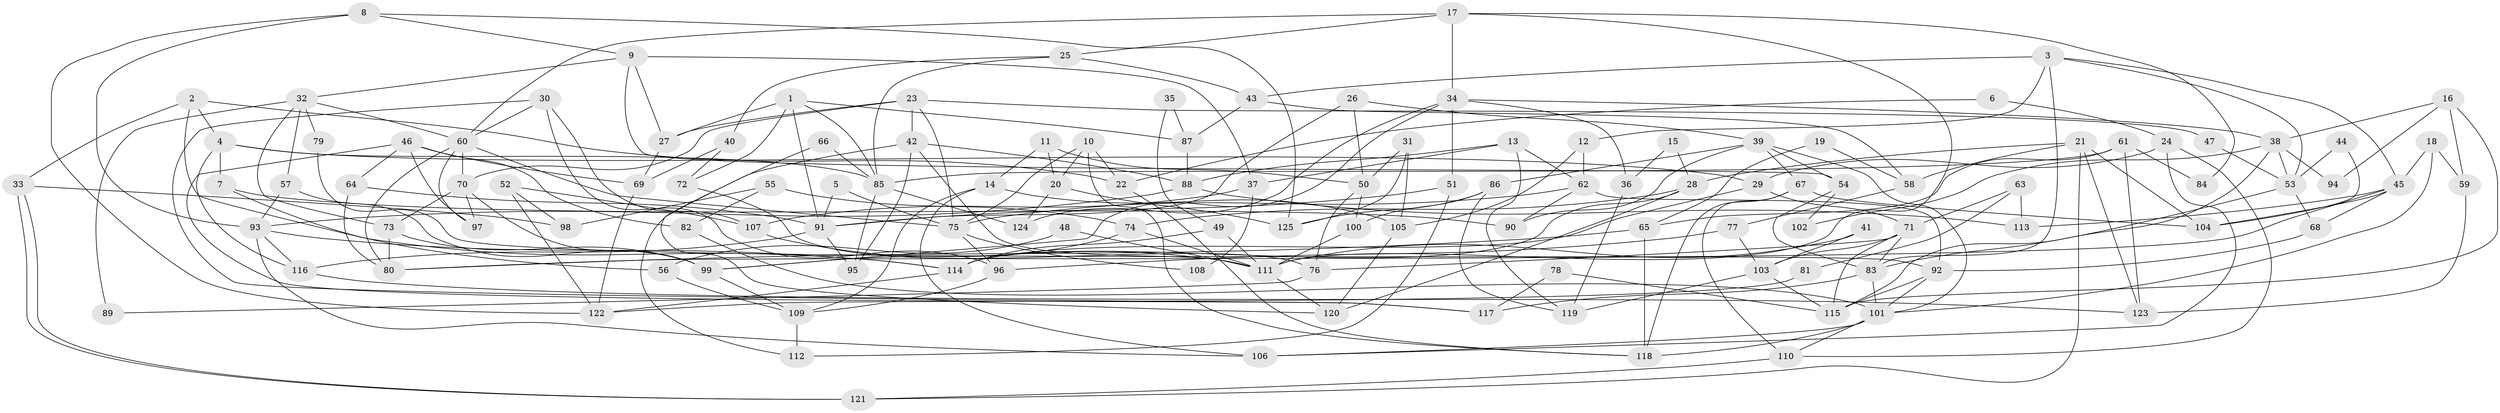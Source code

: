 // Generated by graph-tools (version 1.1) at 2025/50/03/09/25 03:50:07]
// undirected, 125 vertices, 250 edges
graph export_dot {
graph [start="1"]
  node [color=gray90,style=filled];
  1;
  2;
  3;
  4;
  5;
  6;
  7;
  8;
  9;
  10;
  11;
  12;
  13;
  14;
  15;
  16;
  17;
  18;
  19;
  20;
  21;
  22;
  23;
  24;
  25;
  26;
  27;
  28;
  29;
  30;
  31;
  32;
  33;
  34;
  35;
  36;
  37;
  38;
  39;
  40;
  41;
  42;
  43;
  44;
  45;
  46;
  47;
  48;
  49;
  50;
  51;
  52;
  53;
  54;
  55;
  56;
  57;
  58;
  59;
  60;
  61;
  62;
  63;
  64;
  65;
  66;
  67;
  68;
  69;
  70;
  71;
  72;
  73;
  74;
  75;
  76;
  77;
  78;
  79;
  80;
  81;
  82;
  83;
  84;
  85;
  86;
  87;
  88;
  89;
  90;
  91;
  92;
  93;
  94;
  95;
  96;
  97;
  98;
  99;
  100;
  101;
  102;
  103;
  104;
  105;
  106;
  107;
  108;
  109;
  110;
  111;
  112;
  113;
  114;
  115;
  116;
  117;
  118;
  119;
  120;
  121;
  122;
  123;
  124;
  125;
  1 -- 91;
  1 -- 87;
  1 -- 27;
  1 -- 72;
  1 -- 85;
  2 -- 114;
  2 -- 4;
  2 -- 22;
  2 -- 33;
  3 -- 83;
  3 -- 53;
  3 -- 12;
  3 -- 43;
  3 -- 45;
  4 -- 85;
  4 -- 29;
  4 -- 7;
  4 -- 116;
  5 -- 91;
  5 -- 75;
  6 -- 24;
  6 -- 22;
  7 -- 90;
  7 -- 56;
  8 -- 93;
  8 -- 125;
  8 -- 9;
  8 -- 122;
  9 -- 32;
  9 -- 27;
  9 -- 37;
  9 -- 54;
  10 -- 118;
  10 -- 75;
  10 -- 20;
  10 -- 22;
  11 -- 20;
  11 -- 14;
  11 -- 50;
  12 -- 105;
  12 -- 62;
  13 -- 88;
  13 -- 119;
  13 -- 37;
  13 -- 62;
  14 -- 109;
  14 -- 106;
  14 -- 105;
  15 -- 28;
  15 -- 36;
  16 -- 38;
  16 -- 115;
  16 -- 59;
  16 -- 94;
  17 -- 60;
  17 -- 111;
  17 -- 25;
  17 -- 34;
  17 -- 84;
  18 -- 45;
  18 -- 101;
  18 -- 59;
  19 -- 65;
  19 -- 58;
  20 -- 124;
  20 -- 125;
  21 -- 123;
  21 -- 104;
  21 -- 28;
  21 -- 58;
  21 -- 121;
  22 -- 118;
  23 -- 27;
  23 -- 75;
  23 -- 42;
  23 -- 47;
  23 -- 70;
  24 -- 29;
  24 -- 110;
  24 -- 106;
  25 -- 85;
  25 -- 40;
  25 -- 43;
  26 -- 39;
  26 -- 50;
  26 -- 91;
  27 -- 69;
  28 -- 74;
  28 -- 114;
  28 -- 120;
  29 -- 71;
  29 -- 114;
  30 -- 60;
  30 -- 96;
  30 -- 107;
  30 -- 117;
  31 -- 105;
  31 -- 125;
  31 -- 50;
  32 -- 60;
  32 -- 73;
  32 -- 57;
  32 -- 79;
  32 -- 89;
  33 -- 121;
  33 -- 121;
  33 -- 98;
  34 -- 51;
  34 -- 36;
  34 -- 38;
  34 -- 99;
  34 -- 124;
  35 -- 87;
  35 -- 49;
  36 -- 119;
  37 -- 107;
  37 -- 108;
  38 -- 115;
  38 -- 53;
  38 -- 94;
  38 -- 102;
  39 -- 101;
  39 -- 54;
  39 -- 67;
  39 -- 86;
  39 -- 90;
  40 -- 69;
  40 -- 72;
  41 -- 103;
  41 -- 111;
  42 -- 95;
  42 -- 88;
  42 -- 111;
  42 -- 112;
  43 -- 58;
  43 -- 87;
  44 -- 104;
  44 -- 53;
  45 -- 68;
  45 -- 80;
  45 -- 104;
  45 -- 113;
  46 -- 69;
  46 -- 97;
  46 -- 64;
  46 -- 82;
  46 -- 117;
  47 -- 53;
  48 -- 56;
  48 -- 111;
  49 -- 111;
  49 -- 114;
  50 -- 76;
  50 -- 100;
  51 -- 91;
  51 -- 112;
  52 -- 107;
  52 -- 122;
  52 -- 98;
  53 -- 83;
  53 -- 68;
  54 -- 83;
  54 -- 102;
  55 -- 74;
  55 -- 98;
  55 -- 82;
  56 -- 109;
  57 -- 99;
  57 -- 93;
  58 -- 77;
  59 -- 123;
  60 -- 70;
  60 -- 80;
  60 -- 75;
  60 -- 97;
  61 -- 65;
  61 -- 123;
  61 -- 84;
  61 -- 85;
  62 -- 75;
  62 -- 90;
  62 -- 92;
  63 -- 71;
  63 -- 113;
  63 -- 81;
  64 -- 91;
  64 -- 80;
  65 -- 118;
  65 -- 80;
  66 -- 85;
  66 -- 120;
  67 -- 118;
  67 -- 104;
  67 -- 110;
  68 -- 92;
  69 -- 122;
  70 -- 73;
  70 -- 97;
  70 -- 99;
  71 -- 76;
  71 -- 83;
  71 -- 103;
  71 -- 115;
  72 -- 76;
  73 -- 99;
  73 -- 80;
  74 -- 99;
  74 -- 111;
  75 -- 96;
  75 -- 108;
  76 -- 89;
  77 -- 103;
  77 -- 96;
  78 -- 115;
  78 -- 117;
  79 -- 92;
  81 -- 122;
  82 -- 101;
  83 -- 101;
  83 -- 117;
  85 -- 95;
  85 -- 124;
  86 -- 100;
  86 -- 119;
  86 -- 125;
  87 -- 88;
  88 -- 93;
  88 -- 113;
  91 -- 116;
  91 -- 95;
  92 -- 101;
  92 -- 115;
  93 -- 106;
  93 -- 114;
  93 -- 116;
  96 -- 109;
  99 -- 109;
  100 -- 111;
  101 -- 110;
  101 -- 106;
  101 -- 118;
  103 -- 115;
  103 -- 119;
  105 -- 120;
  107 -- 111;
  109 -- 112;
  110 -- 121;
  111 -- 120;
  114 -- 122;
  116 -- 123;
}
